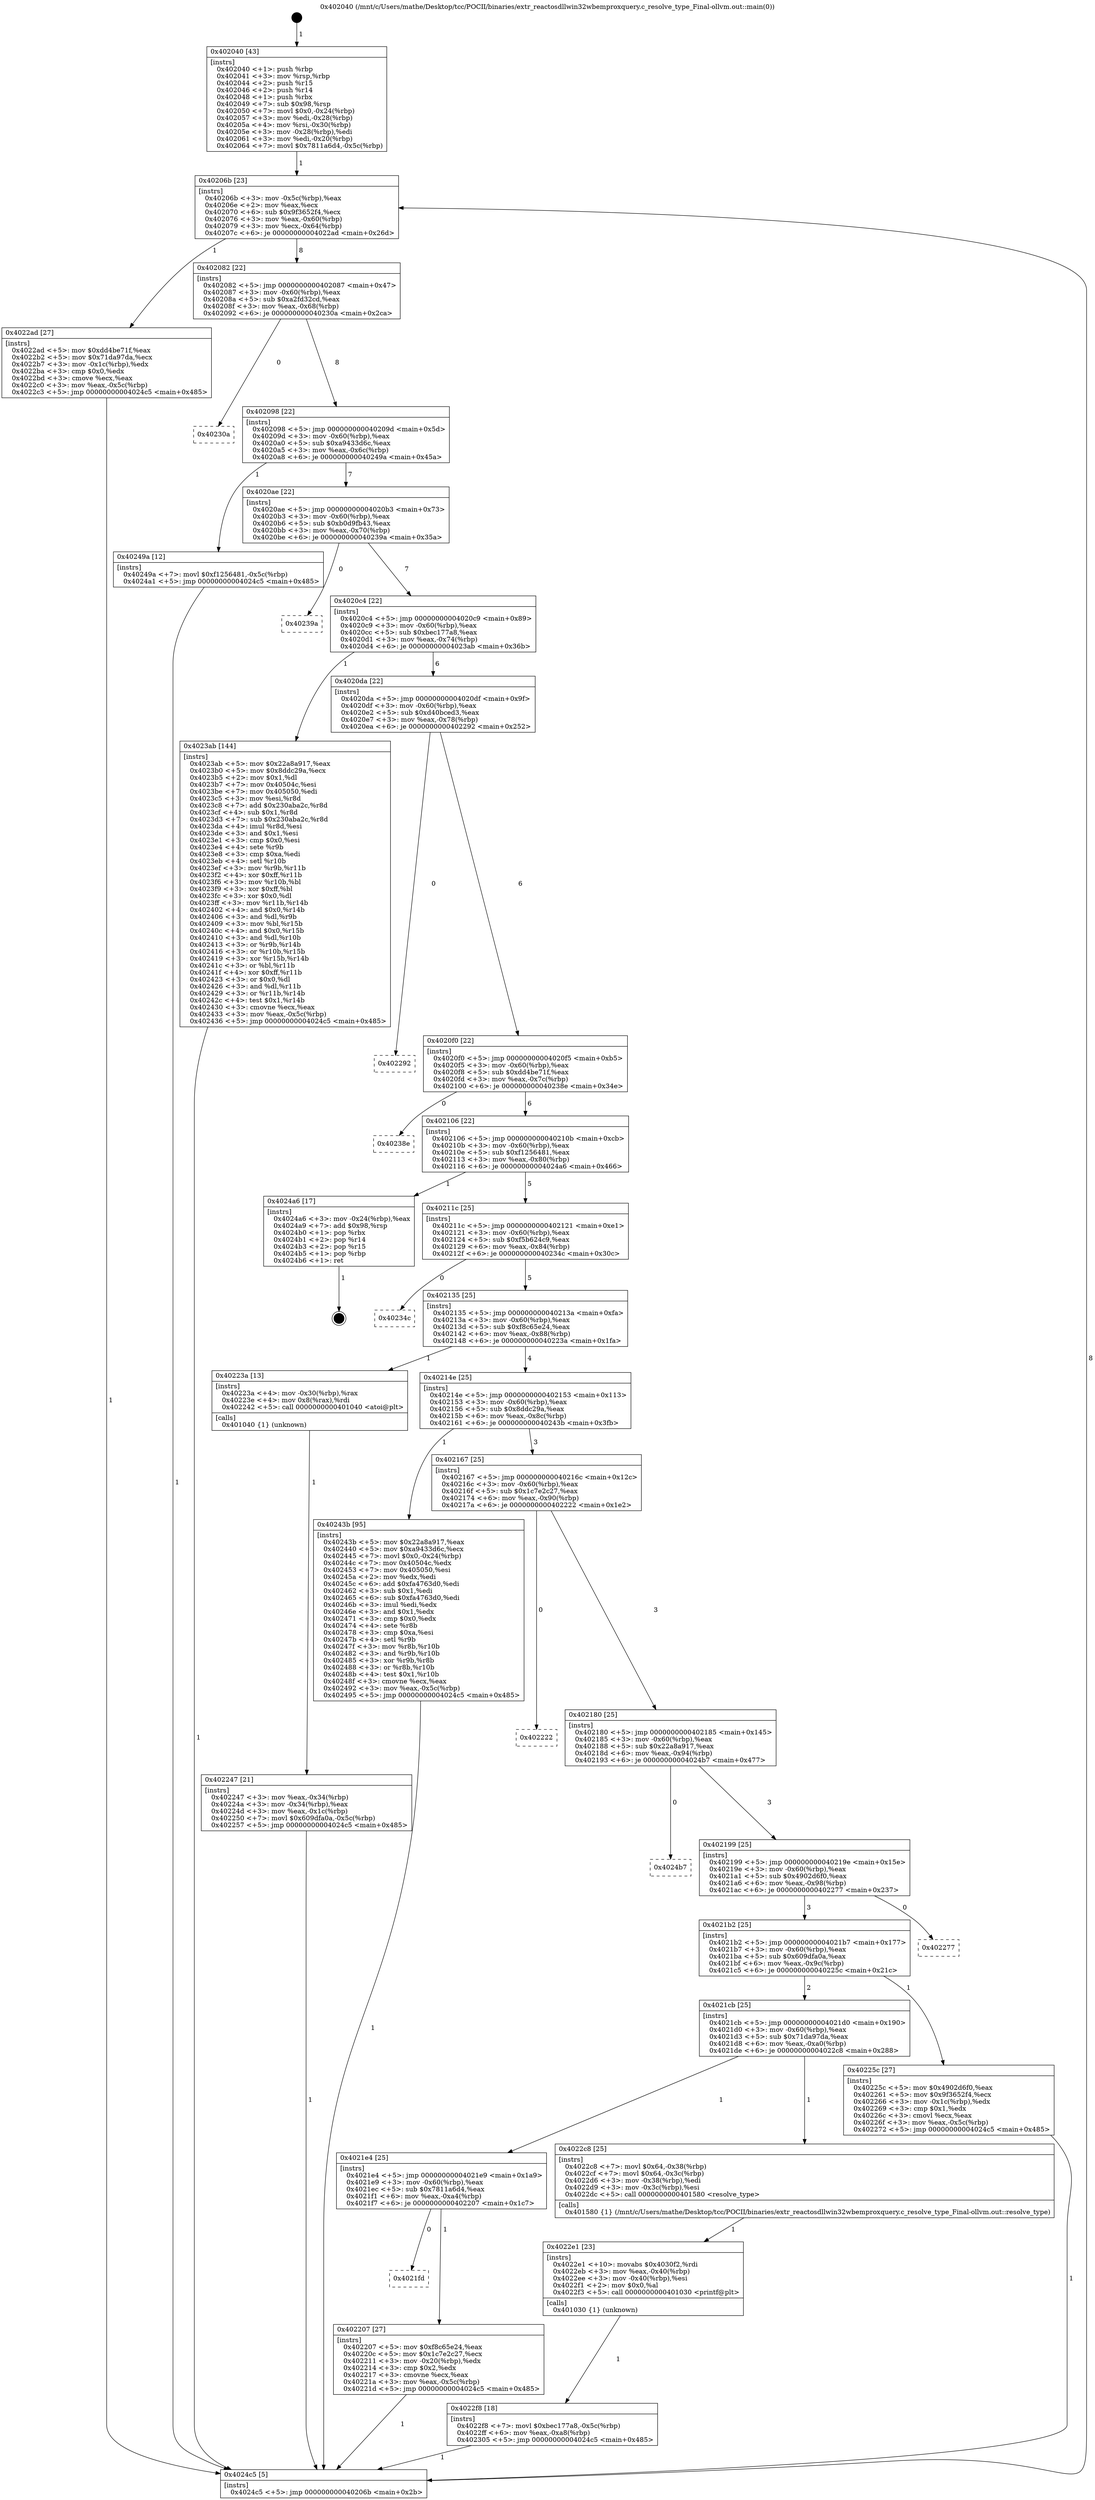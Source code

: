 digraph "0x402040" {
  label = "0x402040 (/mnt/c/Users/mathe/Desktop/tcc/POCII/binaries/extr_reactosdllwin32wbemproxquery.c_resolve_type_Final-ollvm.out::main(0))"
  labelloc = "t"
  node[shape=record]

  Entry [label="",width=0.3,height=0.3,shape=circle,fillcolor=black,style=filled]
  "0x40206b" [label="{
     0x40206b [23]\l
     | [instrs]\l
     &nbsp;&nbsp;0x40206b \<+3\>: mov -0x5c(%rbp),%eax\l
     &nbsp;&nbsp;0x40206e \<+2\>: mov %eax,%ecx\l
     &nbsp;&nbsp;0x402070 \<+6\>: sub $0x9f3652f4,%ecx\l
     &nbsp;&nbsp;0x402076 \<+3\>: mov %eax,-0x60(%rbp)\l
     &nbsp;&nbsp;0x402079 \<+3\>: mov %ecx,-0x64(%rbp)\l
     &nbsp;&nbsp;0x40207c \<+6\>: je 00000000004022ad \<main+0x26d\>\l
  }"]
  "0x4022ad" [label="{
     0x4022ad [27]\l
     | [instrs]\l
     &nbsp;&nbsp;0x4022ad \<+5\>: mov $0xdd4be71f,%eax\l
     &nbsp;&nbsp;0x4022b2 \<+5\>: mov $0x71da97da,%ecx\l
     &nbsp;&nbsp;0x4022b7 \<+3\>: mov -0x1c(%rbp),%edx\l
     &nbsp;&nbsp;0x4022ba \<+3\>: cmp $0x0,%edx\l
     &nbsp;&nbsp;0x4022bd \<+3\>: cmove %ecx,%eax\l
     &nbsp;&nbsp;0x4022c0 \<+3\>: mov %eax,-0x5c(%rbp)\l
     &nbsp;&nbsp;0x4022c3 \<+5\>: jmp 00000000004024c5 \<main+0x485\>\l
  }"]
  "0x402082" [label="{
     0x402082 [22]\l
     | [instrs]\l
     &nbsp;&nbsp;0x402082 \<+5\>: jmp 0000000000402087 \<main+0x47\>\l
     &nbsp;&nbsp;0x402087 \<+3\>: mov -0x60(%rbp),%eax\l
     &nbsp;&nbsp;0x40208a \<+5\>: sub $0xa2fd32cd,%eax\l
     &nbsp;&nbsp;0x40208f \<+3\>: mov %eax,-0x68(%rbp)\l
     &nbsp;&nbsp;0x402092 \<+6\>: je 000000000040230a \<main+0x2ca\>\l
  }"]
  Exit [label="",width=0.3,height=0.3,shape=circle,fillcolor=black,style=filled,peripheries=2]
  "0x40230a" [label="{
     0x40230a\l
  }", style=dashed]
  "0x402098" [label="{
     0x402098 [22]\l
     | [instrs]\l
     &nbsp;&nbsp;0x402098 \<+5\>: jmp 000000000040209d \<main+0x5d\>\l
     &nbsp;&nbsp;0x40209d \<+3\>: mov -0x60(%rbp),%eax\l
     &nbsp;&nbsp;0x4020a0 \<+5\>: sub $0xa9433d6c,%eax\l
     &nbsp;&nbsp;0x4020a5 \<+3\>: mov %eax,-0x6c(%rbp)\l
     &nbsp;&nbsp;0x4020a8 \<+6\>: je 000000000040249a \<main+0x45a\>\l
  }"]
  "0x4022f8" [label="{
     0x4022f8 [18]\l
     | [instrs]\l
     &nbsp;&nbsp;0x4022f8 \<+7\>: movl $0xbec177a8,-0x5c(%rbp)\l
     &nbsp;&nbsp;0x4022ff \<+6\>: mov %eax,-0xa8(%rbp)\l
     &nbsp;&nbsp;0x402305 \<+5\>: jmp 00000000004024c5 \<main+0x485\>\l
  }"]
  "0x40249a" [label="{
     0x40249a [12]\l
     | [instrs]\l
     &nbsp;&nbsp;0x40249a \<+7\>: movl $0xf1256481,-0x5c(%rbp)\l
     &nbsp;&nbsp;0x4024a1 \<+5\>: jmp 00000000004024c5 \<main+0x485\>\l
  }"]
  "0x4020ae" [label="{
     0x4020ae [22]\l
     | [instrs]\l
     &nbsp;&nbsp;0x4020ae \<+5\>: jmp 00000000004020b3 \<main+0x73\>\l
     &nbsp;&nbsp;0x4020b3 \<+3\>: mov -0x60(%rbp),%eax\l
     &nbsp;&nbsp;0x4020b6 \<+5\>: sub $0xb0d9fb43,%eax\l
     &nbsp;&nbsp;0x4020bb \<+3\>: mov %eax,-0x70(%rbp)\l
     &nbsp;&nbsp;0x4020be \<+6\>: je 000000000040239a \<main+0x35a\>\l
  }"]
  "0x4022e1" [label="{
     0x4022e1 [23]\l
     | [instrs]\l
     &nbsp;&nbsp;0x4022e1 \<+10\>: movabs $0x4030f2,%rdi\l
     &nbsp;&nbsp;0x4022eb \<+3\>: mov %eax,-0x40(%rbp)\l
     &nbsp;&nbsp;0x4022ee \<+3\>: mov -0x40(%rbp),%esi\l
     &nbsp;&nbsp;0x4022f1 \<+2\>: mov $0x0,%al\l
     &nbsp;&nbsp;0x4022f3 \<+5\>: call 0000000000401030 \<printf@plt\>\l
     | [calls]\l
     &nbsp;&nbsp;0x401030 \{1\} (unknown)\l
  }"]
  "0x40239a" [label="{
     0x40239a\l
  }", style=dashed]
  "0x4020c4" [label="{
     0x4020c4 [22]\l
     | [instrs]\l
     &nbsp;&nbsp;0x4020c4 \<+5\>: jmp 00000000004020c9 \<main+0x89\>\l
     &nbsp;&nbsp;0x4020c9 \<+3\>: mov -0x60(%rbp),%eax\l
     &nbsp;&nbsp;0x4020cc \<+5\>: sub $0xbec177a8,%eax\l
     &nbsp;&nbsp;0x4020d1 \<+3\>: mov %eax,-0x74(%rbp)\l
     &nbsp;&nbsp;0x4020d4 \<+6\>: je 00000000004023ab \<main+0x36b\>\l
  }"]
  "0x402247" [label="{
     0x402247 [21]\l
     | [instrs]\l
     &nbsp;&nbsp;0x402247 \<+3\>: mov %eax,-0x34(%rbp)\l
     &nbsp;&nbsp;0x40224a \<+3\>: mov -0x34(%rbp),%eax\l
     &nbsp;&nbsp;0x40224d \<+3\>: mov %eax,-0x1c(%rbp)\l
     &nbsp;&nbsp;0x402250 \<+7\>: movl $0x609dfa0a,-0x5c(%rbp)\l
     &nbsp;&nbsp;0x402257 \<+5\>: jmp 00000000004024c5 \<main+0x485\>\l
  }"]
  "0x4023ab" [label="{
     0x4023ab [144]\l
     | [instrs]\l
     &nbsp;&nbsp;0x4023ab \<+5\>: mov $0x22a8a917,%eax\l
     &nbsp;&nbsp;0x4023b0 \<+5\>: mov $0x8ddc29a,%ecx\l
     &nbsp;&nbsp;0x4023b5 \<+2\>: mov $0x1,%dl\l
     &nbsp;&nbsp;0x4023b7 \<+7\>: mov 0x40504c,%esi\l
     &nbsp;&nbsp;0x4023be \<+7\>: mov 0x405050,%edi\l
     &nbsp;&nbsp;0x4023c5 \<+3\>: mov %esi,%r8d\l
     &nbsp;&nbsp;0x4023c8 \<+7\>: add $0x230aba2c,%r8d\l
     &nbsp;&nbsp;0x4023cf \<+4\>: sub $0x1,%r8d\l
     &nbsp;&nbsp;0x4023d3 \<+7\>: sub $0x230aba2c,%r8d\l
     &nbsp;&nbsp;0x4023da \<+4\>: imul %r8d,%esi\l
     &nbsp;&nbsp;0x4023de \<+3\>: and $0x1,%esi\l
     &nbsp;&nbsp;0x4023e1 \<+3\>: cmp $0x0,%esi\l
     &nbsp;&nbsp;0x4023e4 \<+4\>: sete %r9b\l
     &nbsp;&nbsp;0x4023e8 \<+3\>: cmp $0xa,%edi\l
     &nbsp;&nbsp;0x4023eb \<+4\>: setl %r10b\l
     &nbsp;&nbsp;0x4023ef \<+3\>: mov %r9b,%r11b\l
     &nbsp;&nbsp;0x4023f2 \<+4\>: xor $0xff,%r11b\l
     &nbsp;&nbsp;0x4023f6 \<+3\>: mov %r10b,%bl\l
     &nbsp;&nbsp;0x4023f9 \<+3\>: xor $0xff,%bl\l
     &nbsp;&nbsp;0x4023fc \<+3\>: xor $0x0,%dl\l
     &nbsp;&nbsp;0x4023ff \<+3\>: mov %r11b,%r14b\l
     &nbsp;&nbsp;0x402402 \<+4\>: and $0x0,%r14b\l
     &nbsp;&nbsp;0x402406 \<+3\>: and %dl,%r9b\l
     &nbsp;&nbsp;0x402409 \<+3\>: mov %bl,%r15b\l
     &nbsp;&nbsp;0x40240c \<+4\>: and $0x0,%r15b\l
     &nbsp;&nbsp;0x402410 \<+3\>: and %dl,%r10b\l
     &nbsp;&nbsp;0x402413 \<+3\>: or %r9b,%r14b\l
     &nbsp;&nbsp;0x402416 \<+3\>: or %r10b,%r15b\l
     &nbsp;&nbsp;0x402419 \<+3\>: xor %r15b,%r14b\l
     &nbsp;&nbsp;0x40241c \<+3\>: or %bl,%r11b\l
     &nbsp;&nbsp;0x40241f \<+4\>: xor $0xff,%r11b\l
     &nbsp;&nbsp;0x402423 \<+3\>: or $0x0,%dl\l
     &nbsp;&nbsp;0x402426 \<+3\>: and %dl,%r11b\l
     &nbsp;&nbsp;0x402429 \<+3\>: or %r11b,%r14b\l
     &nbsp;&nbsp;0x40242c \<+4\>: test $0x1,%r14b\l
     &nbsp;&nbsp;0x402430 \<+3\>: cmovne %ecx,%eax\l
     &nbsp;&nbsp;0x402433 \<+3\>: mov %eax,-0x5c(%rbp)\l
     &nbsp;&nbsp;0x402436 \<+5\>: jmp 00000000004024c5 \<main+0x485\>\l
  }"]
  "0x4020da" [label="{
     0x4020da [22]\l
     | [instrs]\l
     &nbsp;&nbsp;0x4020da \<+5\>: jmp 00000000004020df \<main+0x9f\>\l
     &nbsp;&nbsp;0x4020df \<+3\>: mov -0x60(%rbp),%eax\l
     &nbsp;&nbsp;0x4020e2 \<+5\>: sub $0xd40bced3,%eax\l
     &nbsp;&nbsp;0x4020e7 \<+3\>: mov %eax,-0x78(%rbp)\l
     &nbsp;&nbsp;0x4020ea \<+6\>: je 0000000000402292 \<main+0x252\>\l
  }"]
  "0x402040" [label="{
     0x402040 [43]\l
     | [instrs]\l
     &nbsp;&nbsp;0x402040 \<+1\>: push %rbp\l
     &nbsp;&nbsp;0x402041 \<+3\>: mov %rsp,%rbp\l
     &nbsp;&nbsp;0x402044 \<+2\>: push %r15\l
     &nbsp;&nbsp;0x402046 \<+2\>: push %r14\l
     &nbsp;&nbsp;0x402048 \<+1\>: push %rbx\l
     &nbsp;&nbsp;0x402049 \<+7\>: sub $0x98,%rsp\l
     &nbsp;&nbsp;0x402050 \<+7\>: movl $0x0,-0x24(%rbp)\l
     &nbsp;&nbsp;0x402057 \<+3\>: mov %edi,-0x28(%rbp)\l
     &nbsp;&nbsp;0x40205a \<+4\>: mov %rsi,-0x30(%rbp)\l
     &nbsp;&nbsp;0x40205e \<+3\>: mov -0x28(%rbp),%edi\l
     &nbsp;&nbsp;0x402061 \<+3\>: mov %edi,-0x20(%rbp)\l
     &nbsp;&nbsp;0x402064 \<+7\>: movl $0x7811a6d4,-0x5c(%rbp)\l
  }"]
  "0x402292" [label="{
     0x402292\l
  }", style=dashed]
  "0x4020f0" [label="{
     0x4020f0 [22]\l
     | [instrs]\l
     &nbsp;&nbsp;0x4020f0 \<+5\>: jmp 00000000004020f5 \<main+0xb5\>\l
     &nbsp;&nbsp;0x4020f5 \<+3\>: mov -0x60(%rbp),%eax\l
     &nbsp;&nbsp;0x4020f8 \<+5\>: sub $0xdd4be71f,%eax\l
     &nbsp;&nbsp;0x4020fd \<+3\>: mov %eax,-0x7c(%rbp)\l
     &nbsp;&nbsp;0x402100 \<+6\>: je 000000000040238e \<main+0x34e\>\l
  }"]
  "0x4024c5" [label="{
     0x4024c5 [5]\l
     | [instrs]\l
     &nbsp;&nbsp;0x4024c5 \<+5\>: jmp 000000000040206b \<main+0x2b\>\l
  }"]
  "0x40238e" [label="{
     0x40238e\l
  }", style=dashed]
  "0x402106" [label="{
     0x402106 [22]\l
     | [instrs]\l
     &nbsp;&nbsp;0x402106 \<+5\>: jmp 000000000040210b \<main+0xcb\>\l
     &nbsp;&nbsp;0x40210b \<+3\>: mov -0x60(%rbp),%eax\l
     &nbsp;&nbsp;0x40210e \<+5\>: sub $0xf1256481,%eax\l
     &nbsp;&nbsp;0x402113 \<+3\>: mov %eax,-0x80(%rbp)\l
     &nbsp;&nbsp;0x402116 \<+6\>: je 00000000004024a6 \<main+0x466\>\l
  }"]
  "0x4021fd" [label="{
     0x4021fd\l
  }", style=dashed]
  "0x4024a6" [label="{
     0x4024a6 [17]\l
     | [instrs]\l
     &nbsp;&nbsp;0x4024a6 \<+3\>: mov -0x24(%rbp),%eax\l
     &nbsp;&nbsp;0x4024a9 \<+7\>: add $0x98,%rsp\l
     &nbsp;&nbsp;0x4024b0 \<+1\>: pop %rbx\l
     &nbsp;&nbsp;0x4024b1 \<+2\>: pop %r14\l
     &nbsp;&nbsp;0x4024b3 \<+2\>: pop %r15\l
     &nbsp;&nbsp;0x4024b5 \<+1\>: pop %rbp\l
     &nbsp;&nbsp;0x4024b6 \<+1\>: ret\l
  }"]
  "0x40211c" [label="{
     0x40211c [25]\l
     | [instrs]\l
     &nbsp;&nbsp;0x40211c \<+5\>: jmp 0000000000402121 \<main+0xe1\>\l
     &nbsp;&nbsp;0x402121 \<+3\>: mov -0x60(%rbp),%eax\l
     &nbsp;&nbsp;0x402124 \<+5\>: sub $0xf5b624c9,%eax\l
     &nbsp;&nbsp;0x402129 \<+6\>: mov %eax,-0x84(%rbp)\l
     &nbsp;&nbsp;0x40212f \<+6\>: je 000000000040234c \<main+0x30c\>\l
  }"]
  "0x402207" [label="{
     0x402207 [27]\l
     | [instrs]\l
     &nbsp;&nbsp;0x402207 \<+5\>: mov $0xf8c65e24,%eax\l
     &nbsp;&nbsp;0x40220c \<+5\>: mov $0x1c7e2c27,%ecx\l
     &nbsp;&nbsp;0x402211 \<+3\>: mov -0x20(%rbp),%edx\l
     &nbsp;&nbsp;0x402214 \<+3\>: cmp $0x2,%edx\l
     &nbsp;&nbsp;0x402217 \<+3\>: cmovne %ecx,%eax\l
     &nbsp;&nbsp;0x40221a \<+3\>: mov %eax,-0x5c(%rbp)\l
     &nbsp;&nbsp;0x40221d \<+5\>: jmp 00000000004024c5 \<main+0x485\>\l
  }"]
  "0x40234c" [label="{
     0x40234c\l
  }", style=dashed]
  "0x402135" [label="{
     0x402135 [25]\l
     | [instrs]\l
     &nbsp;&nbsp;0x402135 \<+5\>: jmp 000000000040213a \<main+0xfa\>\l
     &nbsp;&nbsp;0x40213a \<+3\>: mov -0x60(%rbp),%eax\l
     &nbsp;&nbsp;0x40213d \<+5\>: sub $0xf8c65e24,%eax\l
     &nbsp;&nbsp;0x402142 \<+6\>: mov %eax,-0x88(%rbp)\l
     &nbsp;&nbsp;0x402148 \<+6\>: je 000000000040223a \<main+0x1fa\>\l
  }"]
  "0x4021e4" [label="{
     0x4021e4 [25]\l
     | [instrs]\l
     &nbsp;&nbsp;0x4021e4 \<+5\>: jmp 00000000004021e9 \<main+0x1a9\>\l
     &nbsp;&nbsp;0x4021e9 \<+3\>: mov -0x60(%rbp),%eax\l
     &nbsp;&nbsp;0x4021ec \<+5\>: sub $0x7811a6d4,%eax\l
     &nbsp;&nbsp;0x4021f1 \<+6\>: mov %eax,-0xa4(%rbp)\l
     &nbsp;&nbsp;0x4021f7 \<+6\>: je 0000000000402207 \<main+0x1c7\>\l
  }"]
  "0x40223a" [label="{
     0x40223a [13]\l
     | [instrs]\l
     &nbsp;&nbsp;0x40223a \<+4\>: mov -0x30(%rbp),%rax\l
     &nbsp;&nbsp;0x40223e \<+4\>: mov 0x8(%rax),%rdi\l
     &nbsp;&nbsp;0x402242 \<+5\>: call 0000000000401040 \<atoi@plt\>\l
     | [calls]\l
     &nbsp;&nbsp;0x401040 \{1\} (unknown)\l
  }"]
  "0x40214e" [label="{
     0x40214e [25]\l
     | [instrs]\l
     &nbsp;&nbsp;0x40214e \<+5\>: jmp 0000000000402153 \<main+0x113\>\l
     &nbsp;&nbsp;0x402153 \<+3\>: mov -0x60(%rbp),%eax\l
     &nbsp;&nbsp;0x402156 \<+5\>: sub $0x8ddc29a,%eax\l
     &nbsp;&nbsp;0x40215b \<+6\>: mov %eax,-0x8c(%rbp)\l
     &nbsp;&nbsp;0x402161 \<+6\>: je 000000000040243b \<main+0x3fb\>\l
  }"]
  "0x4022c8" [label="{
     0x4022c8 [25]\l
     | [instrs]\l
     &nbsp;&nbsp;0x4022c8 \<+7\>: movl $0x64,-0x38(%rbp)\l
     &nbsp;&nbsp;0x4022cf \<+7\>: movl $0x64,-0x3c(%rbp)\l
     &nbsp;&nbsp;0x4022d6 \<+3\>: mov -0x38(%rbp),%edi\l
     &nbsp;&nbsp;0x4022d9 \<+3\>: mov -0x3c(%rbp),%esi\l
     &nbsp;&nbsp;0x4022dc \<+5\>: call 0000000000401580 \<resolve_type\>\l
     | [calls]\l
     &nbsp;&nbsp;0x401580 \{1\} (/mnt/c/Users/mathe/Desktop/tcc/POCII/binaries/extr_reactosdllwin32wbemproxquery.c_resolve_type_Final-ollvm.out::resolve_type)\l
  }"]
  "0x40243b" [label="{
     0x40243b [95]\l
     | [instrs]\l
     &nbsp;&nbsp;0x40243b \<+5\>: mov $0x22a8a917,%eax\l
     &nbsp;&nbsp;0x402440 \<+5\>: mov $0xa9433d6c,%ecx\l
     &nbsp;&nbsp;0x402445 \<+7\>: movl $0x0,-0x24(%rbp)\l
     &nbsp;&nbsp;0x40244c \<+7\>: mov 0x40504c,%edx\l
     &nbsp;&nbsp;0x402453 \<+7\>: mov 0x405050,%esi\l
     &nbsp;&nbsp;0x40245a \<+2\>: mov %edx,%edi\l
     &nbsp;&nbsp;0x40245c \<+6\>: add $0xfa4763d0,%edi\l
     &nbsp;&nbsp;0x402462 \<+3\>: sub $0x1,%edi\l
     &nbsp;&nbsp;0x402465 \<+6\>: sub $0xfa4763d0,%edi\l
     &nbsp;&nbsp;0x40246b \<+3\>: imul %edi,%edx\l
     &nbsp;&nbsp;0x40246e \<+3\>: and $0x1,%edx\l
     &nbsp;&nbsp;0x402471 \<+3\>: cmp $0x0,%edx\l
     &nbsp;&nbsp;0x402474 \<+4\>: sete %r8b\l
     &nbsp;&nbsp;0x402478 \<+3\>: cmp $0xa,%esi\l
     &nbsp;&nbsp;0x40247b \<+4\>: setl %r9b\l
     &nbsp;&nbsp;0x40247f \<+3\>: mov %r8b,%r10b\l
     &nbsp;&nbsp;0x402482 \<+3\>: and %r9b,%r10b\l
     &nbsp;&nbsp;0x402485 \<+3\>: xor %r9b,%r8b\l
     &nbsp;&nbsp;0x402488 \<+3\>: or %r8b,%r10b\l
     &nbsp;&nbsp;0x40248b \<+4\>: test $0x1,%r10b\l
     &nbsp;&nbsp;0x40248f \<+3\>: cmovne %ecx,%eax\l
     &nbsp;&nbsp;0x402492 \<+3\>: mov %eax,-0x5c(%rbp)\l
     &nbsp;&nbsp;0x402495 \<+5\>: jmp 00000000004024c5 \<main+0x485\>\l
  }"]
  "0x402167" [label="{
     0x402167 [25]\l
     | [instrs]\l
     &nbsp;&nbsp;0x402167 \<+5\>: jmp 000000000040216c \<main+0x12c\>\l
     &nbsp;&nbsp;0x40216c \<+3\>: mov -0x60(%rbp),%eax\l
     &nbsp;&nbsp;0x40216f \<+5\>: sub $0x1c7e2c27,%eax\l
     &nbsp;&nbsp;0x402174 \<+6\>: mov %eax,-0x90(%rbp)\l
     &nbsp;&nbsp;0x40217a \<+6\>: je 0000000000402222 \<main+0x1e2\>\l
  }"]
  "0x4021cb" [label="{
     0x4021cb [25]\l
     | [instrs]\l
     &nbsp;&nbsp;0x4021cb \<+5\>: jmp 00000000004021d0 \<main+0x190\>\l
     &nbsp;&nbsp;0x4021d0 \<+3\>: mov -0x60(%rbp),%eax\l
     &nbsp;&nbsp;0x4021d3 \<+5\>: sub $0x71da97da,%eax\l
     &nbsp;&nbsp;0x4021d8 \<+6\>: mov %eax,-0xa0(%rbp)\l
     &nbsp;&nbsp;0x4021de \<+6\>: je 00000000004022c8 \<main+0x288\>\l
  }"]
  "0x402222" [label="{
     0x402222\l
  }", style=dashed]
  "0x402180" [label="{
     0x402180 [25]\l
     | [instrs]\l
     &nbsp;&nbsp;0x402180 \<+5\>: jmp 0000000000402185 \<main+0x145\>\l
     &nbsp;&nbsp;0x402185 \<+3\>: mov -0x60(%rbp),%eax\l
     &nbsp;&nbsp;0x402188 \<+5\>: sub $0x22a8a917,%eax\l
     &nbsp;&nbsp;0x40218d \<+6\>: mov %eax,-0x94(%rbp)\l
     &nbsp;&nbsp;0x402193 \<+6\>: je 00000000004024b7 \<main+0x477\>\l
  }"]
  "0x40225c" [label="{
     0x40225c [27]\l
     | [instrs]\l
     &nbsp;&nbsp;0x40225c \<+5\>: mov $0x4902d6f0,%eax\l
     &nbsp;&nbsp;0x402261 \<+5\>: mov $0x9f3652f4,%ecx\l
     &nbsp;&nbsp;0x402266 \<+3\>: mov -0x1c(%rbp),%edx\l
     &nbsp;&nbsp;0x402269 \<+3\>: cmp $0x1,%edx\l
     &nbsp;&nbsp;0x40226c \<+3\>: cmovl %ecx,%eax\l
     &nbsp;&nbsp;0x40226f \<+3\>: mov %eax,-0x5c(%rbp)\l
     &nbsp;&nbsp;0x402272 \<+5\>: jmp 00000000004024c5 \<main+0x485\>\l
  }"]
  "0x4024b7" [label="{
     0x4024b7\l
  }", style=dashed]
  "0x402199" [label="{
     0x402199 [25]\l
     | [instrs]\l
     &nbsp;&nbsp;0x402199 \<+5\>: jmp 000000000040219e \<main+0x15e\>\l
     &nbsp;&nbsp;0x40219e \<+3\>: mov -0x60(%rbp),%eax\l
     &nbsp;&nbsp;0x4021a1 \<+5\>: sub $0x4902d6f0,%eax\l
     &nbsp;&nbsp;0x4021a6 \<+6\>: mov %eax,-0x98(%rbp)\l
     &nbsp;&nbsp;0x4021ac \<+6\>: je 0000000000402277 \<main+0x237\>\l
  }"]
  "0x4021b2" [label="{
     0x4021b2 [25]\l
     | [instrs]\l
     &nbsp;&nbsp;0x4021b2 \<+5\>: jmp 00000000004021b7 \<main+0x177\>\l
     &nbsp;&nbsp;0x4021b7 \<+3\>: mov -0x60(%rbp),%eax\l
     &nbsp;&nbsp;0x4021ba \<+5\>: sub $0x609dfa0a,%eax\l
     &nbsp;&nbsp;0x4021bf \<+6\>: mov %eax,-0x9c(%rbp)\l
     &nbsp;&nbsp;0x4021c5 \<+6\>: je 000000000040225c \<main+0x21c\>\l
  }"]
  "0x402277" [label="{
     0x402277\l
  }", style=dashed]
  Entry -> "0x402040" [label=" 1"]
  "0x40206b" -> "0x4022ad" [label=" 1"]
  "0x40206b" -> "0x402082" [label=" 8"]
  "0x4024a6" -> Exit [label=" 1"]
  "0x402082" -> "0x40230a" [label=" 0"]
  "0x402082" -> "0x402098" [label=" 8"]
  "0x40249a" -> "0x4024c5" [label=" 1"]
  "0x402098" -> "0x40249a" [label=" 1"]
  "0x402098" -> "0x4020ae" [label=" 7"]
  "0x40243b" -> "0x4024c5" [label=" 1"]
  "0x4020ae" -> "0x40239a" [label=" 0"]
  "0x4020ae" -> "0x4020c4" [label=" 7"]
  "0x4023ab" -> "0x4024c5" [label=" 1"]
  "0x4020c4" -> "0x4023ab" [label=" 1"]
  "0x4020c4" -> "0x4020da" [label=" 6"]
  "0x4022f8" -> "0x4024c5" [label=" 1"]
  "0x4020da" -> "0x402292" [label=" 0"]
  "0x4020da" -> "0x4020f0" [label=" 6"]
  "0x4022e1" -> "0x4022f8" [label=" 1"]
  "0x4020f0" -> "0x40238e" [label=" 0"]
  "0x4020f0" -> "0x402106" [label=" 6"]
  "0x4022c8" -> "0x4022e1" [label=" 1"]
  "0x402106" -> "0x4024a6" [label=" 1"]
  "0x402106" -> "0x40211c" [label=" 5"]
  "0x4022ad" -> "0x4024c5" [label=" 1"]
  "0x40211c" -> "0x40234c" [label=" 0"]
  "0x40211c" -> "0x402135" [label=" 5"]
  "0x40225c" -> "0x4024c5" [label=" 1"]
  "0x402135" -> "0x40223a" [label=" 1"]
  "0x402135" -> "0x40214e" [label=" 4"]
  "0x40223a" -> "0x402247" [label=" 1"]
  "0x40214e" -> "0x40243b" [label=" 1"]
  "0x40214e" -> "0x402167" [label=" 3"]
  "0x4024c5" -> "0x40206b" [label=" 8"]
  "0x402167" -> "0x402222" [label=" 0"]
  "0x402167" -> "0x402180" [label=" 3"]
  "0x402207" -> "0x4024c5" [label=" 1"]
  "0x402180" -> "0x4024b7" [label=" 0"]
  "0x402180" -> "0x402199" [label=" 3"]
  "0x4021e4" -> "0x4021fd" [label=" 0"]
  "0x402199" -> "0x402277" [label=" 0"]
  "0x402199" -> "0x4021b2" [label=" 3"]
  "0x4021e4" -> "0x402207" [label=" 1"]
  "0x4021b2" -> "0x40225c" [label=" 1"]
  "0x4021b2" -> "0x4021cb" [label=" 2"]
  "0x402040" -> "0x40206b" [label=" 1"]
  "0x4021cb" -> "0x4022c8" [label=" 1"]
  "0x4021cb" -> "0x4021e4" [label=" 1"]
  "0x402247" -> "0x4024c5" [label=" 1"]
}

